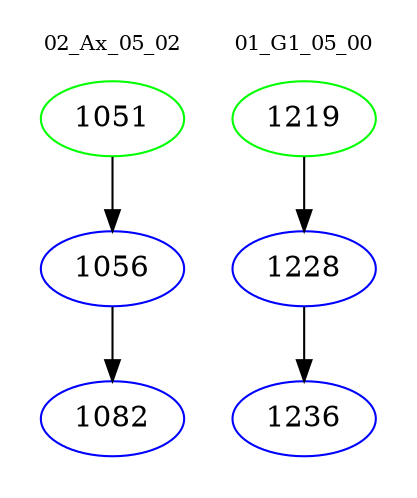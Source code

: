 digraph{
subgraph cluster_0 {
color = white
label = "02_Ax_05_02";
fontsize=10;
T0_1051 [label="1051", color="green"]
T0_1051 -> T0_1056 [color="black"]
T0_1056 [label="1056", color="blue"]
T0_1056 -> T0_1082 [color="black"]
T0_1082 [label="1082", color="blue"]
}
subgraph cluster_1 {
color = white
label = "01_G1_05_00";
fontsize=10;
T1_1219 [label="1219", color="green"]
T1_1219 -> T1_1228 [color="black"]
T1_1228 [label="1228", color="blue"]
T1_1228 -> T1_1236 [color="black"]
T1_1236 [label="1236", color="blue"]
}
}
